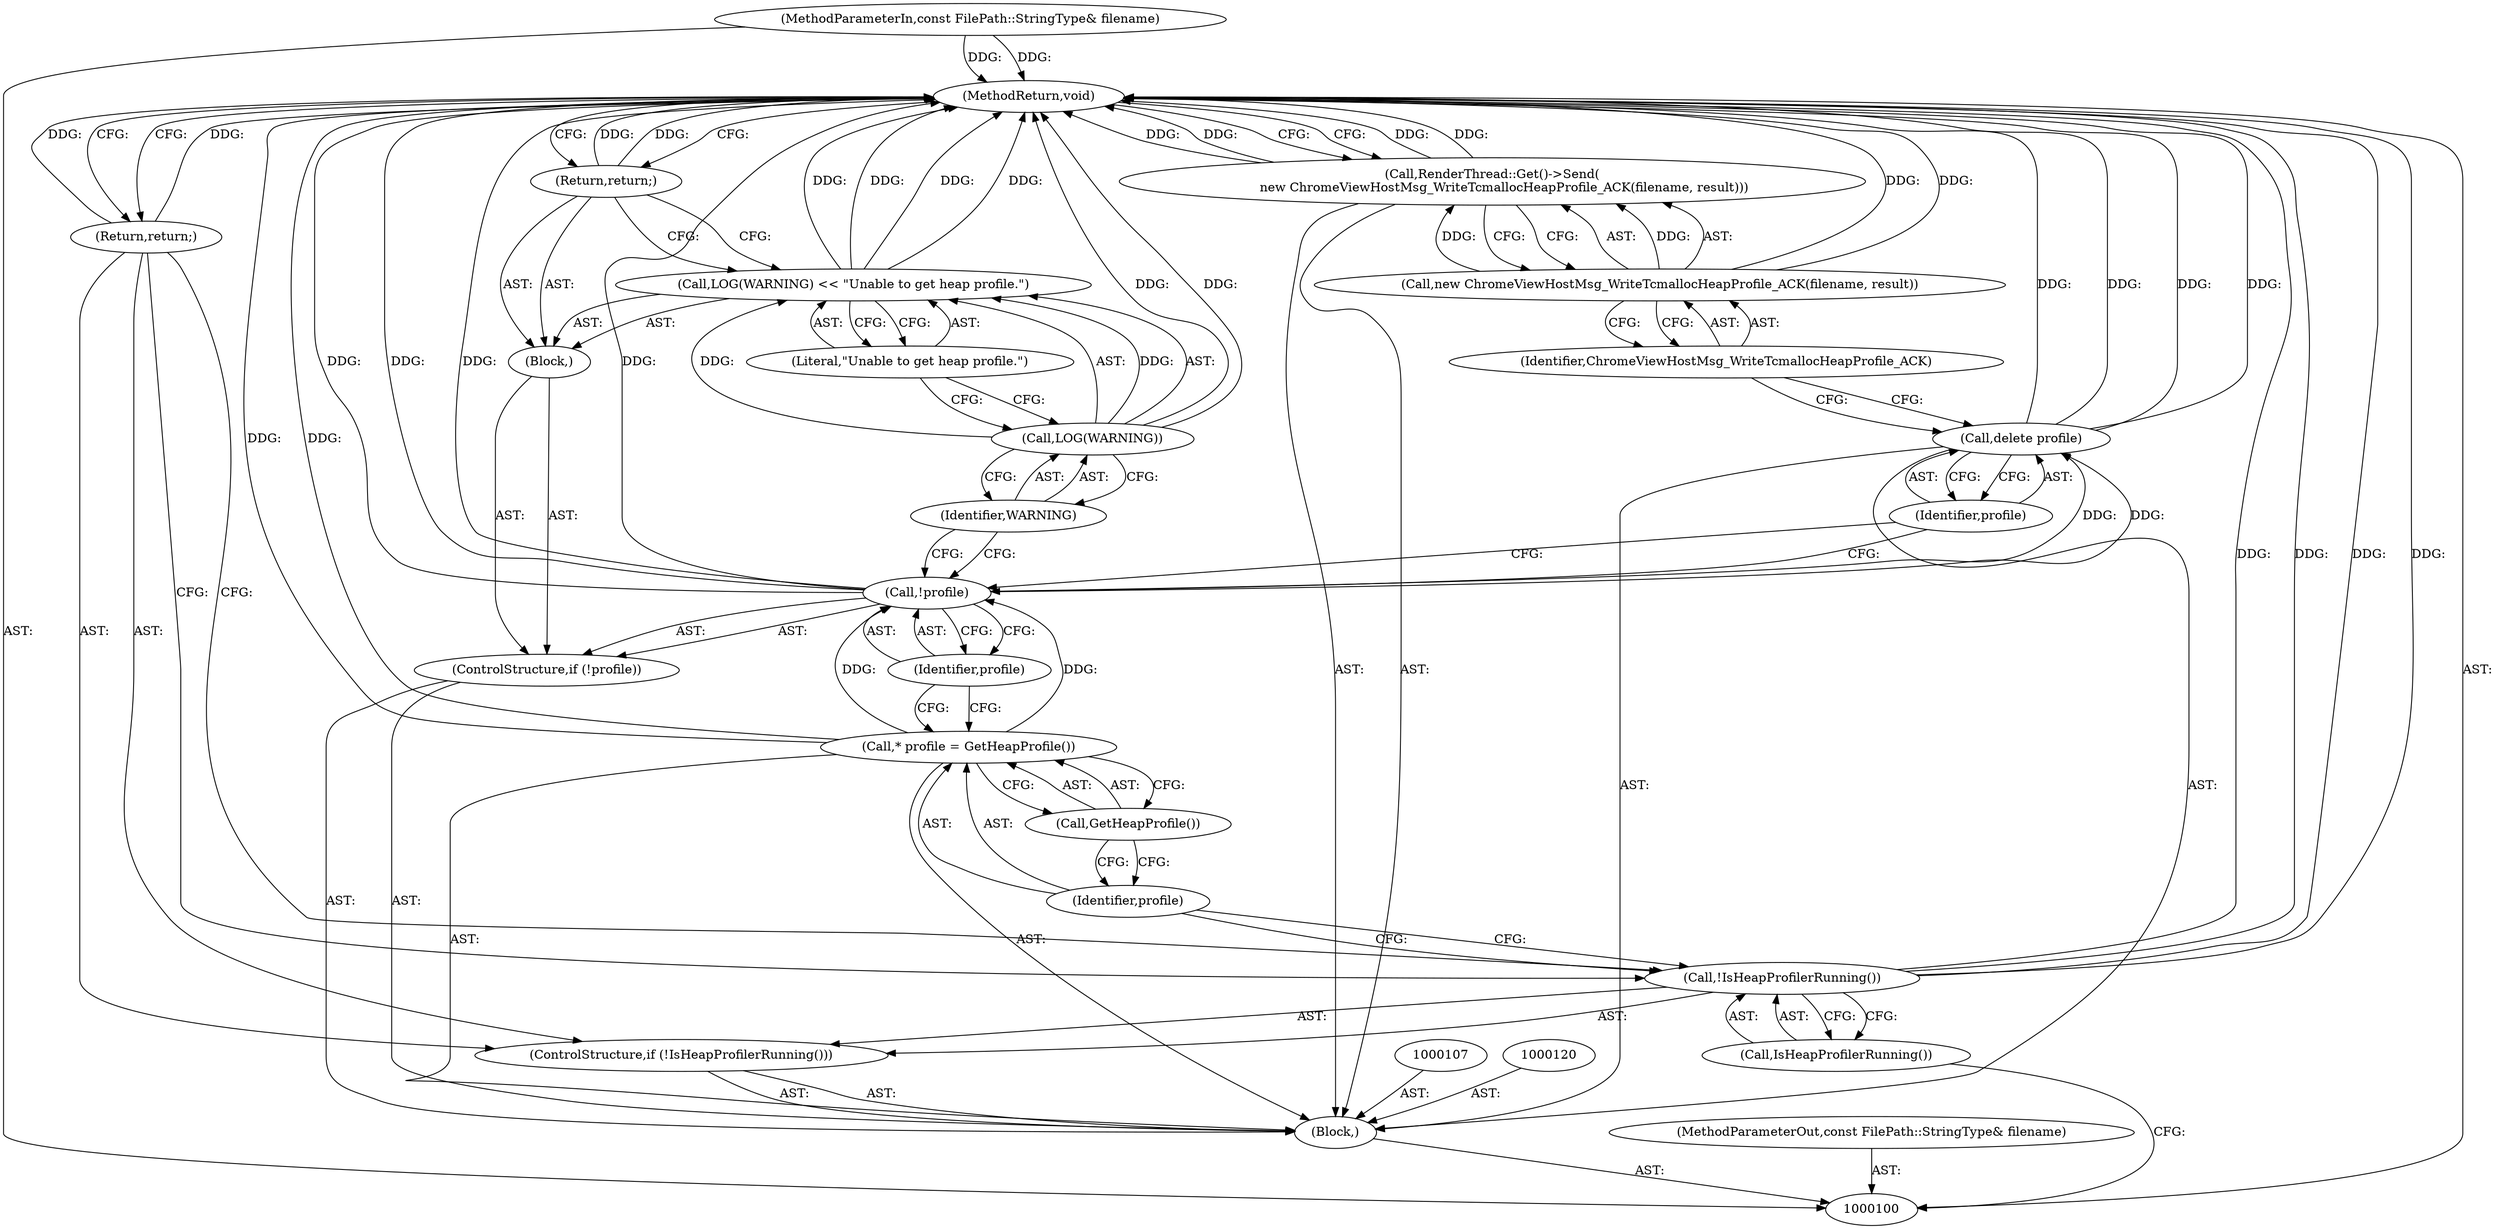 digraph "1_Chrome_7bc64304a46b76928da4149693bb4e60907e54c8_3" {
"1000126" [label="(MethodReturn,void)"];
"1000121" [label="(Call,delete profile)"];
"1000122" [label="(Identifier,profile)"];
"1000123" [label="(Call,RenderThread::Get()->Send(\n      new ChromeViewHostMsg_WriteTcmallocHeapProfile_ACK(filename, result)))"];
"1000125" [label="(Identifier,ChromeViewHostMsg_WriteTcmallocHeapProfile_ACK)"];
"1000124" [label="(Call,new ChromeViewHostMsg_WriteTcmallocHeapProfile_ACK(filename, result))"];
"1000101" [label="(MethodParameterIn,const FilePath::StringType& filename)"];
"1000169" [label="(MethodParameterOut,const FilePath::StringType& filename)"];
"1000102" [label="(Block,)"];
"1000103" [label="(ControlStructure,if (!IsHeapProfilerRunning()))"];
"1000104" [label="(Call,!IsHeapProfilerRunning())"];
"1000105" [label="(Call,IsHeapProfilerRunning())"];
"1000106" [label="(Return,return;)"];
"1000110" [label="(Call,GetHeapProfile())"];
"1000108" [label="(Call,* profile = GetHeapProfile())"];
"1000109" [label="(Identifier,profile)"];
"1000114" [label="(Block,)"];
"1000111" [label="(ControlStructure,if (!profile))"];
"1000112" [label="(Call,!profile)"];
"1000113" [label="(Identifier,profile)"];
"1000118" [label="(Literal,\"Unable to get heap profile.\")"];
"1000115" [label="(Call,LOG(WARNING) << \"Unable to get heap profile.\")"];
"1000116" [label="(Call,LOG(WARNING))"];
"1000117" [label="(Identifier,WARNING)"];
"1000119" [label="(Return,return;)"];
"1000126" -> "1000100"  [label="AST: "];
"1000126" -> "1000106"  [label="CFG: "];
"1000126" -> "1000119"  [label="CFG: "];
"1000126" -> "1000123"  [label="CFG: "];
"1000106" -> "1000126"  [label="DDG: "];
"1000116" -> "1000126"  [label="DDG: "];
"1000124" -> "1000126"  [label="DDG: "];
"1000104" -> "1000126"  [label="DDG: "];
"1000104" -> "1000126"  [label="DDG: "];
"1000123" -> "1000126"  [label="DDG: "];
"1000123" -> "1000126"  [label="DDG: "];
"1000112" -> "1000126"  [label="DDG: "];
"1000112" -> "1000126"  [label="DDG: "];
"1000121" -> "1000126"  [label="DDG: "];
"1000121" -> "1000126"  [label="DDG: "];
"1000115" -> "1000126"  [label="DDG: "];
"1000115" -> "1000126"  [label="DDG: "];
"1000101" -> "1000126"  [label="DDG: "];
"1000108" -> "1000126"  [label="DDG: "];
"1000119" -> "1000126"  [label="DDG: "];
"1000121" -> "1000102"  [label="AST: "];
"1000121" -> "1000122"  [label="CFG: "];
"1000122" -> "1000121"  [label="AST: "];
"1000125" -> "1000121"  [label="CFG: "];
"1000121" -> "1000126"  [label="DDG: "];
"1000121" -> "1000126"  [label="DDG: "];
"1000112" -> "1000121"  [label="DDG: "];
"1000122" -> "1000121"  [label="AST: "];
"1000122" -> "1000112"  [label="CFG: "];
"1000121" -> "1000122"  [label="CFG: "];
"1000123" -> "1000102"  [label="AST: "];
"1000123" -> "1000124"  [label="CFG: "];
"1000124" -> "1000123"  [label="AST: "];
"1000126" -> "1000123"  [label="CFG: "];
"1000123" -> "1000126"  [label="DDG: "];
"1000123" -> "1000126"  [label="DDG: "];
"1000124" -> "1000123"  [label="DDG: "];
"1000125" -> "1000124"  [label="AST: "];
"1000125" -> "1000121"  [label="CFG: "];
"1000124" -> "1000125"  [label="CFG: "];
"1000124" -> "1000123"  [label="AST: "];
"1000124" -> "1000125"  [label="CFG: "];
"1000125" -> "1000124"  [label="AST: "];
"1000123" -> "1000124"  [label="CFG: "];
"1000124" -> "1000126"  [label="DDG: "];
"1000124" -> "1000123"  [label="DDG: "];
"1000101" -> "1000100"  [label="AST: "];
"1000101" -> "1000126"  [label="DDG: "];
"1000169" -> "1000100"  [label="AST: "];
"1000102" -> "1000100"  [label="AST: "];
"1000103" -> "1000102"  [label="AST: "];
"1000107" -> "1000102"  [label="AST: "];
"1000108" -> "1000102"  [label="AST: "];
"1000111" -> "1000102"  [label="AST: "];
"1000120" -> "1000102"  [label="AST: "];
"1000121" -> "1000102"  [label="AST: "];
"1000123" -> "1000102"  [label="AST: "];
"1000103" -> "1000102"  [label="AST: "];
"1000104" -> "1000103"  [label="AST: "];
"1000106" -> "1000103"  [label="AST: "];
"1000104" -> "1000103"  [label="AST: "];
"1000104" -> "1000105"  [label="CFG: "];
"1000105" -> "1000104"  [label="AST: "];
"1000106" -> "1000104"  [label="CFG: "];
"1000109" -> "1000104"  [label="CFG: "];
"1000104" -> "1000126"  [label="DDG: "];
"1000104" -> "1000126"  [label="DDG: "];
"1000105" -> "1000104"  [label="AST: "];
"1000105" -> "1000100"  [label="CFG: "];
"1000104" -> "1000105"  [label="CFG: "];
"1000106" -> "1000103"  [label="AST: "];
"1000106" -> "1000104"  [label="CFG: "];
"1000126" -> "1000106"  [label="CFG: "];
"1000106" -> "1000126"  [label="DDG: "];
"1000110" -> "1000108"  [label="AST: "];
"1000110" -> "1000109"  [label="CFG: "];
"1000108" -> "1000110"  [label="CFG: "];
"1000108" -> "1000102"  [label="AST: "];
"1000108" -> "1000110"  [label="CFG: "];
"1000109" -> "1000108"  [label="AST: "];
"1000110" -> "1000108"  [label="AST: "];
"1000113" -> "1000108"  [label="CFG: "];
"1000108" -> "1000126"  [label="DDG: "];
"1000108" -> "1000112"  [label="DDG: "];
"1000109" -> "1000108"  [label="AST: "];
"1000109" -> "1000104"  [label="CFG: "];
"1000110" -> "1000109"  [label="CFG: "];
"1000114" -> "1000111"  [label="AST: "];
"1000115" -> "1000114"  [label="AST: "];
"1000119" -> "1000114"  [label="AST: "];
"1000111" -> "1000102"  [label="AST: "];
"1000112" -> "1000111"  [label="AST: "];
"1000114" -> "1000111"  [label="AST: "];
"1000112" -> "1000111"  [label="AST: "];
"1000112" -> "1000113"  [label="CFG: "];
"1000113" -> "1000112"  [label="AST: "];
"1000117" -> "1000112"  [label="CFG: "];
"1000122" -> "1000112"  [label="CFG: "];
"1000112" -> "1000126"  [label="DDG: "];
"1000112" -> "1000126"  [label="DDG: "];
"1000108" -> "1000112"  [label="DDG: "];
"1000112" -> "1000121"  [label="DDG: "];
"1000113" -> "1000112"  [label="AST: "];
"1000113" -> "1000108"  [label="CFG: "];
"1000112" -> "1000113"  [label="CFG: "];
"1000118" -> "1000115"  [label="AST: "];
"1000118" -> "1000116"  [label="CFG: "];
"1000115" -> "1000118"  [label="CFG: "];
"1000115" -> "1000114"  [label="AST: "];
"1000115" -> "1000118"  [label="CFG: "];
"1000116" -> "1000115"  [label="AST: "];
"1000118" -> "1000115"  [label="AST: "];
"1000119" -> "1000115"  [label="CFG: "];
"1000115" -> "1000126"  [label="DDG: "];
"1000115" -> "1000126"  [label="DDG: "];
"1000116" -> "1000115"  [label="DDG: "];
"1000116" -> "1000115"  [label="AST: "];
"1000116" -> "1000117"  [label="CFG: "];
"1000117" -> "1000116"  [label="AST: "];
"1000118" -> "1000116"  [label="CFG: "];
"1000116" -> "1000126"  [label="DDG: "];
"1000116" -> "1000115"  [label="DDG: "];
"1000117" -> "1000116"  [label="AST: "];
"1000117" -> "1000112"  [label="CFG: "];
"1000116" -> "1000117"  [label="CFG: "];
"1000119" -> "1000114"  [label="AST: "];
"1000119" -> "1000115"  [label="CFG: "];
"1000126" -> "1000119"  [label="CFG: "];
"1000119" -> "1000126"  [label="DDG: "];
}
